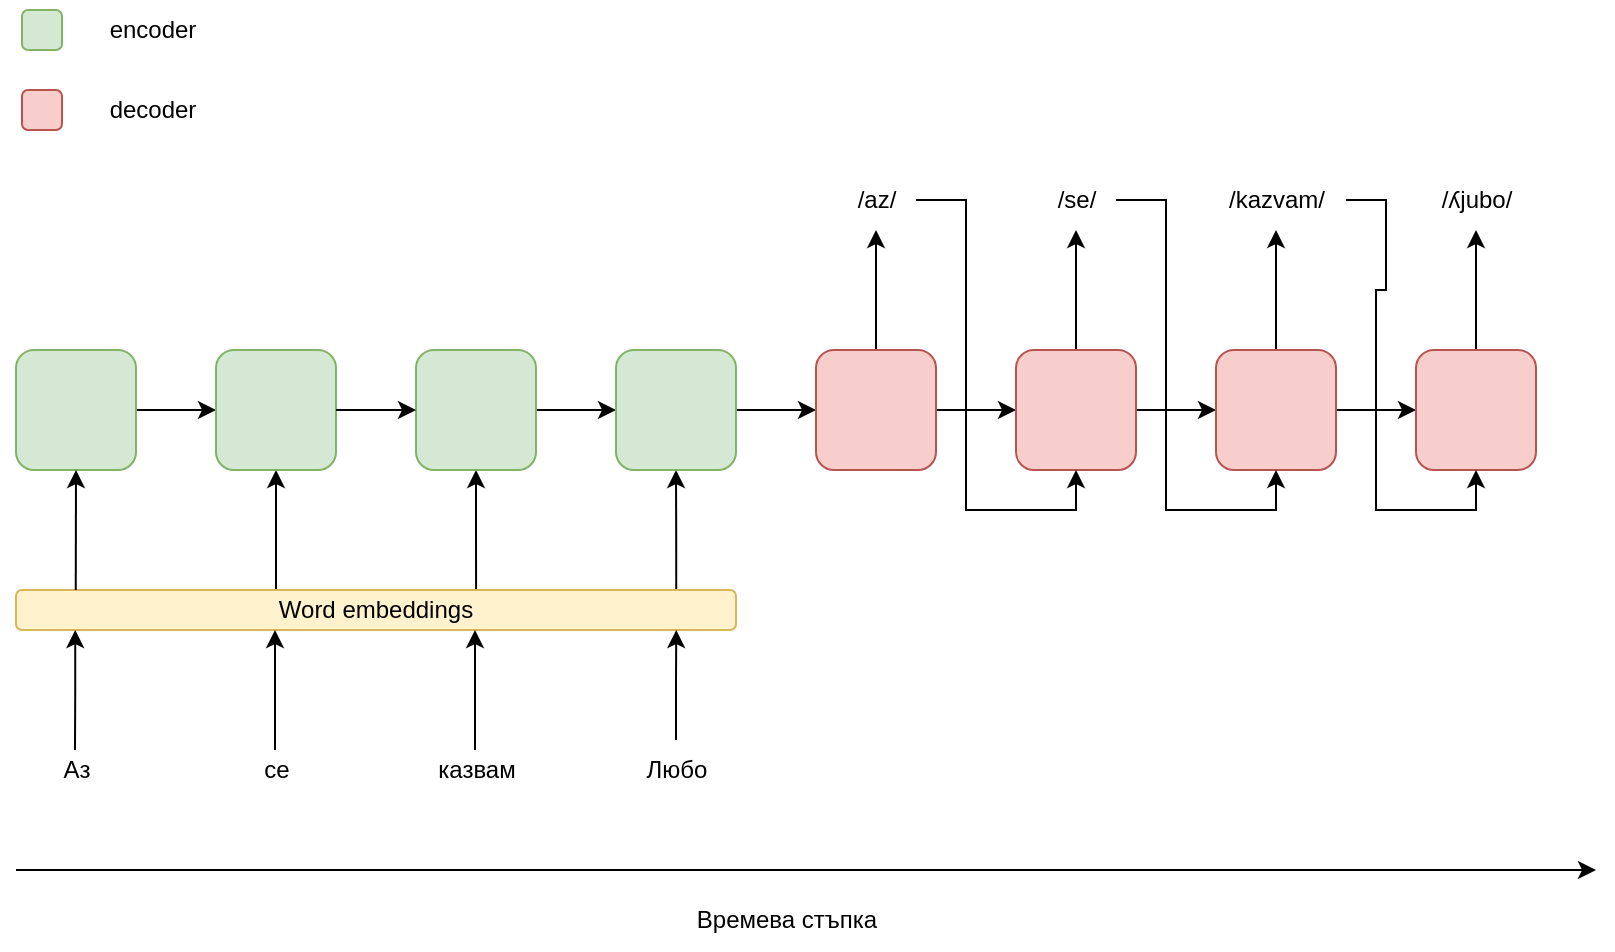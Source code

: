 <mxfile version="20.8.13" type="device"><diagram name="Page-1" id="-fHhW6WneMlHn1LdMN77"><mxGraphModel dx="1050" dy="718" grid="1" gridSize="10" guides="1" tooltips="1" connect="1" arrows="1" fold="1" page="1" pageScale="1" pageWidth="827" pageHeight="1169" math="0" shadow="0"><root><mxCell id="0"/><mxCell id="1" parent="0"/><mxCell id="_-blNqSQ1x_tuvXG73SY-13" style="edgeStyle=orthogonalEdgeStyle;rounded=0;orthogonalLoop=1;jettySize=auto;html=1;entryX=0.5;entryY=1;entryDx=0;entryDy=0;entryPerimeter=0;" edge="1" parent="1" source="_-blNqSQ1x_tuvXG73SY-1" target="_-blNqSQ1x_tuvXG73SY-3"><mxGeometry relative="1" as="geometry"><mxPoint x="187" y="280" as="targetPoint"/><Array as="points"><mxPoint x="167" y="310"/><mxPoint x="167" y="310"/></Array></mxGeometry></mxCell><mxCell id="_-blNqSQ1x_tuvXG73SY-14" value="" style="edgeStyle=orthogonalEdgeStyle;rounded=0;orthogonalLoop=1;jettySize=auto;html=1;exitX=0.361;exitY=1;exitDx=0;exitDy=0;exitPerimeter=0;" edge="1" parent="1" source="_-blNqSQ1x_tuvXG73SY-1" target="_-blNqSQ1x_tuvXG73SY-4"><mxGeometry relative="1" as="geometry"/></mxCell><mxCell id="_-blNqSQ1x_tuvXG73SY-15" style="edgeStyle=orthogonalEdgeStyle;rounded=0;orthogonalLoop=1;jettySize=auto;html=1;entryX=0.5;entryY=1;entryDx=0;entryDy=0;exitX=0.083;exitY=1;exitDx=0;exitDy=0;exitPerimeter=0;" edge="1" parent="1" source="_-blNqSQ1x_tuvXG73SY-1" target="_-blNqSQ1x_tuvXG73SY-5"><mxGeometry relative="1" as="geometry"><mxPoint x="367" y="320" as="sourcePoint"/></mxGeometry></mxCell><mxCell id="_-blNqSQ1x_tuvXG73SY-1" value="Word embeddings" style="rounded=1;whiteSpace=wrap;html=1;direction=west;fillColor=#fff2cc;strokeColor=#d6b656;" vertex="1" parent="1"><mxGeometry x="37" y="330" width="360" height="20" as="geometry"/></mxCell><mxCell id="_-blNqSQ1x_tuvXG73SY-9" value="" style="edgeStyle=orthogonalEdgeStyle;rounded=0;orthogonalLoop=1;jettySize=auto;html=1;" edge="1" parent="1" source="_-blNqSQ1x_tuvXG73SY-2" target="_-blNqSQ1x_tuvXG73SY-3"><mxGeometry relative="1" as="geometry"/></mxCell><mxCell id="_-blNqSQ1x_tuvXG73SY-2" value="" style="rounded=1;whiteSpace=wrap;html=1;labelBackgroundColor=#FFD966;fillColor=#d5e8d4;strokeColor=#82b366;" vertex="1" parent="1"><mxGeometry x="37" y="210" width="60" height="60" as="geometry"/></mxCell><mxCell id="_-blNqSQ1x_tuvXG73SY-3" value="" style="rounded=1;whiteSpace=wrap;html=1;labelBackgroundColor=#FFD966;fillColor=#d5e8d4;strokeColor=#82b366;" vertex="1" parent="1"><mxGeometry x="137" y="210" width="60" height="60" as="geometry"/></mxCell><mxCell id="_-blNqSQ1x_tuvXG73SY-11" style="edgeStyle=orthogonalEdgeStyle;rounded=0;orthogonalLoop=1;jettySize=auto;html=1;exitX=1;exitY=0.5;exitDx=0;exitDy=0;entryX=0;entryY=0.5;entryDx=0;entryDy=0;" edge="1" parent="1" source="_-blNqSQ1x_tuvXG73SY-4" target="_-blNqSQ1x_tuvXG73SY-5"><mxGeometry relative="1" as="geometry"/></mxCell><mxCell id="_-blNqSQ1x_tuvXG73SY-4" value="" style="rounded=1;whiteSpace=wrap;html=1;labelBackgroundColor=#FFD966;fillColor=#d5e8d4;strokeColor=#82b366;" vertex="1" parent="1"><mxGeometry x="237" y="210" width="60" height="60" as="geometry"/></mxCell><mxCell id="_-blNqSQ1x_tuvXG73SY-37" style="edgeStyle=orthogonalEdgeStyle;rounded=0;orthogonalLoop=1;jettySize=auto;html=1;entryX=0;entryY=0.5;entryDx=0;entryDy=0;" edge="1" parent="1" source="_-blNqSQ1x_tuvXG73SY-5" target="_-blNqSQ1x_tuvXG73SY-26"><mxGeometry relative="1" as="geometry"/></mxCell><mxCell id="_-blNqSQ1x_tuvXG73SY-5" value="" style="rounded=1;whiteSpace=wrap;html=1;labelBackgroundColor=#FFD966;fillColor=#d5e8d4;strokeColor=#82b366;" vertex="1" parent="1"><mxGeometry x="337" y="210" width="60" height="60" as="geometry"/></mxCell><mxCell id="_-blNqSQ1x_tuvXG73SY-10" value="" style="endArrow=classic;html=1;rounded=0;exitX=1;exitY=0.5;exitDx=0;exitDy=0;exitPerimeter=0;" edge="1" parent="1" source="_-blNqSQ1x_tuvXG73SY-3"><mxGeometry width="50" height="50" relative="1" as="geometry"><mxPoint x="447" y="270" as="sourcePoint"/><mxPoint x="237" y="240" as="targetPoint"/></mxGeometry></mxCell><mxCell id="_-blNqSQ1x_tuvXG73SY-12" value="" style="endArrow=classic;html=1;rounded=0;entryX=0.5;entryY=1;entryDx=0;entryDy=0;entryPerimeter=0;exitX=0.917;exitY=1;exitDx=0;exitDy=0;exitPerimeter=0;" edge="1" parent="1" source="_-blNqSQ1x_tuvXG73SY-1" target="_-blNqSQ1x_tuvXG73SY-2"><mxGeometry width="50" height="50" relative="1" as="geometry"><mxPoint x="447" y="270" as="sourcePoint"/><mxPoint x="497" y="220" as="targetPoint"/></mxGeometry></mxCell><mxCell id="_-blNqSQ1x_tuvXG73SY-20" style="edgeStyle=orthogonalEdgeStyle;rounded=0;orthogonalLoop=1;jettySize=auto;html=1;entryX=0.5;entryY=1;entryDx=0;entryDy=0;entryPerimeter=0;" edge="1" parent="1"><mxGeometry relative="1" as="geometry"><mxPoint x="166.5" y="350" as="targetPoint"/><mxPoint x="166.5" y="410" as="sourcePoint"/><Array as="points"><mxPoint x="166.5" y="390"/><mxPoint x="166.5" y="390"/></Array></mxGeometry></mxCell><mxCell id="_-blNqSQ1x_tuvXG73SY-21" value="" style="edgeStyle=orthogonalEdgeStyle;rounded=0;orthogonalLoop=1;jettySize=auto;html=1;exitX=0.361;exitY=1;exitDx=0;exitDy=0;exitPerimeter=0;" edge="1" parent="1"><mxGeometry relative="1" as="geometry"><mxPoint x="266.5" y="410" as="sourcePoint"/><mxPoint x="266.5" y="350" as="targetPoint"/></mxGeometry></mxCell><mxCell id="_-blNqSQ1x_tuvXG73SY-23" value="" style="endArrow=classic;html=1;rounded=0;entryX=0.5;entryY=1;entryDx=0;entryDy=0;entryPerimeter=0;exitX=0.917;exitY=1;exitDx=0;exitDy=0;exitPerimeter=0;" edge="1" parent="1"><mxGeometry width="50" height="50" relative="1" as="geometry"><mxPoint x="66.5" y="410" as="sourcePoint"/><mxPoint x="66.62" y="350" as="targetPoint"/><Array as="points"><mxPoint x="66.62" y="380"/></Array></mxGeometry></mxCell><mxCell id="_-blNqSQ1x_tuvXG73SY-38" style="edgeStyle=orthogonalEdgeStyle;rounded=0;orthogonalLoop=1;jettySize=auto;html=1;exitX=1;exitY=0.5;exitDx=0;exitDy=0;entryX=0;entryY=0.5;entryDx=0;entryDy=0;" edge="1" parent="1" source="_-blNqSQ1x_tuvXG73SY-26" target="_-blNqSQ1x_tuvXG73SY-27"><mxGeometry relative="1" as="geometry"/></mxCell><mxCell id="_-blNqSQ1x_tuvXG73SY-44" style="edgeStyle=orthogonalEdgeStyle;rounded=0;orthogonalLoop=1;jettySize=auto;html=1;exitX=0.5;exitY=0;exitDx=0;exitDy=0;" edge="1" parent="1" source="_-blNqSQ1x_tuvXG73SY-26"><mxGeometry relative="1" as="geometry"><mxPoint x="467" y="150" as="targetPoint"/></mxGeometry></mxCell><mxCell id="_-blNqSQ1x_tuvXG73SY-26" value="" style="rounded=1;whiteSpace=wrap;html=1;labelBackgroundColor=#FFD966;fillColor=#f8cecc;strokeColor=#b85450;" vertex="1" parent="1"><mxGeometry x="437" y="210" width="60" height="60" as="geometry"/></mxCell><mxCell id="_-blNqSQ1x_tuvXG73SY-39" style="edgeStyle=orthogonalEdgeStyle;rounded=0;orthogonalLoop=1;jettySize=auto;html=1;exitX=1;exitY=0.5;exitDx=0;exitDy=0;entryX=0;entryY=0.5;entryDx=0;entryDy=0;" edge="1" parent="1" source="_-blNqSQ1x_tuvXG73SY-27" target="_-blNqSQ1x_tuvXG73SY-28"><mxGeometry relative="1" as="geometry"/></mxCell><mxCell id="_-blNqSQ1x_tuvXG73SY-47" style="edgeStyle=orthogonalEdgeStyle;rounded=0;orthogonalLoop=1;jettySize=auto;html=1;" edge="1" parent="1" source="_-blNqSQ1x_tuvXG73SY-27"><mxGeometry relative="1" as="geometry"><mxPoint x="567" y="150" as="targetPoint"/></mxGeometry></mxCell><mxCell id="_-blNqSQ1x_tuvXG73SY-27" value="" style="rounded=1;whiteSpace=wrap;html=1;labelBackgroundColor=#FFD966;fillColor=#f8cecc;strokeColor=#b85450;" vertex="1" parent="1"><mxGeometry x="537" y="210" width="60" height="60" as="geometry"/></mxCell><mxCell id="_-blNqSQ1x_tuvXG73SY-41" style="edgeStyle=orthogonalEdgeStyle;rounded=0;orthogonalLoop=1;jettySize=auto;html=1;exitX=1;exitY=0.5;exitDx=0;exitDy=0;entryX=0;entryY=0.5;entryDx=0;entryDy=0;" edge="1" parent="1" source="_-blNqSQ1x_tuvXG73SY-28" target="_-blNqSQ1x_tuvXG73SY-29"><mxGeometry relative="1" as="geometry"/></mxCell><mxCell id="_-blNqSQ1x_tuvXG73SY-48" style="edgeStyle=orthogonalEdgeStyle;rounded=0;orthogonalLoop=1;jettySize=auto;html=1;" edge="1" parent="1" source="_-blNqSQ1x_tuvXG73SY-28"><mxGeometry relative="1" as="geometry"><mxPoint x="667" y="150" as="targetPoint"/></mxGeometry></mxCell><mxCell id="_-blNqSQ1x_tuvXG73SY-28" value="" style="rounded=1;whiteSpace=wrap;html=1;labelBackgroundColor=#FFD966;fillColor=#f8cecc;strokeColor=#b85450;" vertex="1" parent="1"><mxGeometry x="637" y="210" width="60" height="60" as="geometry"/></mxCell><mxCell id="_-blNqSQ1x_tuvXG73SY-49" style="edgeStyle=orthogonalEdgeStyle;rounded=0;orthogonalLoop=1;jettySize=auto;html=1;" edge="1" parent="1" source="_-blNqSQ1x_tuvXG73SY-29"><mxGeometry relative="1" as="geometry"><mxPoint x="767" y="150" as="targetPoint"/></mxGeometry></mxCell><mxCell id="_-blNqSQ1x_tuvXG73SY-29" value="" style="rounded=1;whiteSpace=wrap;html=1;labelBackgroundColor=#FFD966;fillColor=#f8cecc;strokeColor=#b85450;" vertex="1" parent="1"><mxGeometry x="737" y="210" width="60" height="60" as="geometry"/></mxCell><mxCell id="_-blNqSQ1x_tuvXG73SY-30" value="Аз" style="text;html=1;align=center;verticalAlign=middle;resizable=0;points=[];autosize=1;strokeColor=none;fillColor=none;" vertex="1" parent="1"><mxGeometry x="47" y="405" width="40" height="30" as="geometry"/></mxCell><mxCell id="_-blNqSQ1x_tuvXG73SY-32" value="се" style="text;html=1;align=center;verticalAlign=middle;resizable=0;points=[];autosize=1;strokeColor=none;fillColor=none;" vertex="1" parent="1"><mxGeometry x="147" y="405" width="40" height="30" as="geometry"/></mxCell><mxCell id="_-blNqSQ1x_tuvXG73SY-33" value="казвам" style="text;html=1;align=center;verticalAlign=middle;resizable=0;points=[];autosize=1;strokeColor=none;fillColor=none;" vertex="1" parent="1"><mxGeometry x="237" y="405" width="60" height="30" as="geometry"/></mxCell><mxCell id="_-blNqSQ1x_tuvXG73SY-36" style="edgeStyle=orthogonalEdgeStyle;rounded=0;orthogonalLoop=1;jettySize=auto;html=1;entryX=0.083;entryY=0;entryDx=0;entryDy=0;entryPerimeter=0;" edge="1" parent="1" source="_-blNqSQ1x_tuvXG73SY-34" target="_-blNqSQ1x_tuvXG73SY-1"><mxGeometry relative="1" as="geometry"/></mxCell><mxCell id="_-blNqSQ1x_tuvXG73SY-34" value="Любо" style="text;html=1;align=center;verticalAlign=middle;resizable=0;points=[];autosize=1;strokeColor=none;fillColor=none;" vertex="1" parent="1"><mxGeometry x="342" y="405" width="50" height="30" as="geometry"/></mxCell><mxCell id="_-blNqSQ1x_tuvXG73SY-42" value="" style="endArrow=classic;html=1;rounded=0;" edge="1" parent="1"><mxGeometry width="50" height="50" relative="1" as="geometry"><mxPoint x="37" y="470" as="sourcePoint"/><mxPoint x="827" y="470" as="targetPoint"/></mxGeometry></mxCell><mxCell id="_-blNqSQ1x_tuvXG73SY-43" value="&lt;div&gt;Времева стъпка&lt;/div&gt;" style="text;html=1;align=center;verticalAlign=middle;resizable=0;points=[];autosize=1;strokeColor=none;fillColor=none;" vertex="1" parent="1"><mxGeometry x="362" y="480" width="120" height="30" as="geometry"/></mxCell><mxCell id="_-blNqSQ1x_tuvXG73SY-54" style="edgeStyle=orthogonalEdgeStyle;rounded=0;orthogonalLoop=1;jettySize=auto;html=1;entryX=0.5;entryY=1;entryDx=0;entryDy=0;" edge="1" parent="1" source="_-blNqSQ1x_tuvXG73SY-50" target="_-blNqSQ1x_tuvXG73SY-27"><mxGeometry relative="1" as="geometry"/></mxCell><mxCell id="_-blNqSQ1x_tuvXG73SY-50" value="/az/" style="text;html=1;align=center;verticalAlign=middle;resizable=0;points=[];autosize=1;strokeColor=none;fillColor=none;" vertex="1" parent="1"><mxGeometry x="447" y="120" width="40" height="30" as="geometry"/></mxCell><mxCell id="_-blNqSQ1x_tuvXG73SY-55" style="edgeStyle=orthogonalEdgeStyle;rounded=0;orthogonalLoop=1;jettySize=auto;html=1;entryX=0.5;entryY=1;entryDx=0;entryDy=0;" edge="1" parent="1" source="_-blNqSQ1x_tuvXG73SY-51" target="_-blNqSQ1x_tuvXG73SY-28"><mxGeometry relative="1" as="geometry"/></mxCell><mxCell id="_-blNqSQ1x_tuvXG73SY-51" value="&lt;div&gt;/se/&lt;/div&gt;" style="text;html=1;align=center;verticalAlign=middle;resizable=0;points=[];autosize=1;strokeColor=none;fillColor=none;" vertex="1" parent="1"><mxGeometry x="547" y="120" width="40" height="30" as="geometry"/></mxCell><mxCell id="_-blNqSQ1x_tuvXG73SY-56" style="edgeStyle=orthogonalEdgeStyle;rounded=0;orthogonalLoop=1;jettySize=auto;html=1;entryX=0.5;entryY=1;entryDx=0;entryDy=0;" edge="1" parent="1" source="_-blNqSQ1x_tuvXG73SY-52" target="_-blNqSQ1x_tuvXG73SY-29"><mxGeometry relative="1" as="geometry"/></mxCell><mxCell id="_-blNqSQ1x_tuvXG73SY-52" value="&lt;div&gt;/kazvam/&lt;/div&gt;" style="text;html=1;align=center;verticalAlign=middle;resizable=0;points=[];autosize=1;strokeColor=none;fillColor=none;" vertex="1" parent="1"><mxGeometry x="632" y="120" width="70" height="30" as="geometry"/></mxCell><mxCell id="_-blNqSQ1x_tuvXG73SY-53" value="/ʎjubo/" style="text;html=1;align=center;verticalAlign=middle;resizable=0;points=[];autosize=1;strokeColor=none;fillColor=none;" vertex="1" parent="1"><mxGeometry x="737" y="120" width="60" height="30" as="geometry"/></mxCell><mxCell id="_-blNqSQ1x_tuvXG73SY-57" value="" style="rounded=1;whiteSpace=wrap;html=1;labelBackgroundColor=#FFD966;fillColor=#d5e8d4;strokeColor=#82b366;" vertex="1" parent="1"><mxGeometry x="40" y="40" width="20" height="20" as="geometry"/></mxCell><mxCell id="_-blNqSQ1x_tuvXG73SY-58" value="" style="rounded=1;whiteSpace=wrap;html=1;labelBackgroundColor=#FFD966;fillColor=#f8cecc;strokeColor=#b85450;" vertex="1" parent="1"><mxGeometry x="40" y="80" width="20" height="20" as="geometry"/></mxCell><mxCell id="_-blNqSQ1x_tuvXG73SY-60" value="&lt;div&gt;encoder&lt;/div&gt;" style="text;html=1;align=center;verticalAlign=middle;resizable=0;points=[];autosize=1;strokeColor=none;fillColor=none;" vertex="1" parent="1"><mxGeometry x="70" y="35" width="70" height="30" as="geometry"/></mxCell><mxCell id="_-blNqSQ1x_tuvXG73SY-61" value="decoder" style="text;html=1;align=center;verticalAlign=middle;resizable=0;points=[];autosize=1;strokeColor=none;fillColor=none;" vertex="1" parent="1"><mxGeometry x="70" y="75" width="70" height="30" as="geometry"/></mxCell></root></mxGraphModel></diagram></mxfile>